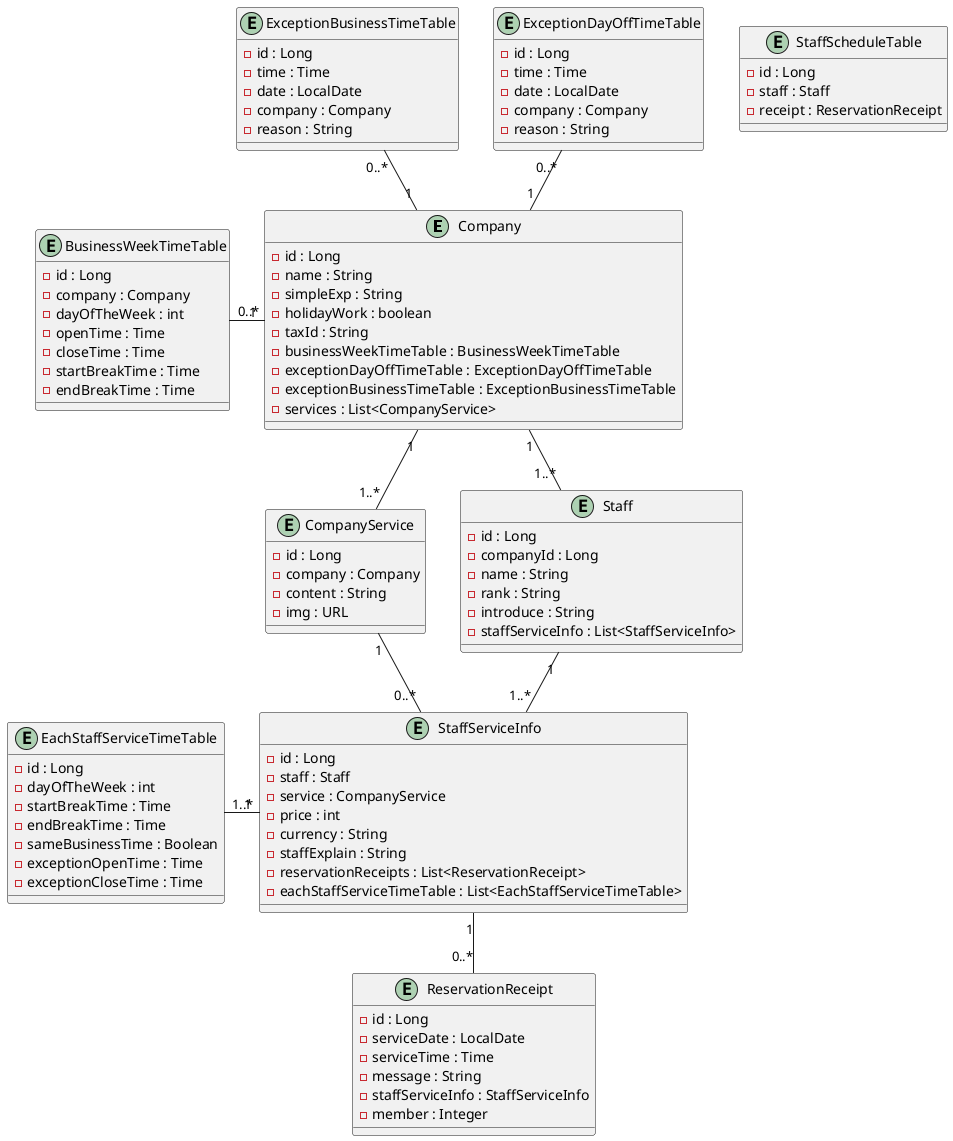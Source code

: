 @startuml
entity Company {
    - id : Long
    - name : String
    - simpleExp : String
    - holidayWork : boolean
    - taxId : String
    - businessWeekTimeTable : BusinessWeekTimeTable
    - exceptionDayOffTimeTable : ExceptionDayOffTimeTable
    - exceptionBusinessTimeTable : ExceptionBusinessTimeTable
    - services : List<CompanyService>
}
entity CompanyService {
    - id : Long
    - company : Company
    - content : String
    - img : URL
}

entity Staff {
    - id : Long
    - companyId : Long
    - name : String
    - rank : String
    - introduce : String
    - staffServiceInfo : List<StaffServiceInfo>
}

entity BusinessWeekTimeTable {
    - id : Long
    - company : Company
    - dayOfTheWeek : int
    - openTime : Time
    - closeTime : Time
    - startBreakTime : Time
    - endBreakTime : Time
}

entity ExceptionDayOffTimeTable {
    - id : Long
    - time : Time
    - date : LocalDate
    - company : Company
    - reason : String
}

entity ExceptionBusinessTimeTable {
    - id : Long
    - time : Time
    - date : LocalDate
    - company : Company
    - reason : String
}

entity StaffServiceInfo {
    - id : Long
    - staff : Staff
    - service : CompanyService
    - price : int
    - currency : String
    - staffExplain : String
    - reservationReceipts : List<ReservationReceipt>
    - eachStaffServiceTimeTable : List<EachStaffServiceTimeTable>
}

entity EachStaffServiceTimeTable {
    - id : Long
    - dayOfTheWeek : int
    - startBreakTime : Time
    - endBreakTime : Time
    - sameBusinessTime : Boolean
    - exceptionOpenTime : Time
    - exceptionCloseTime : Time
}

entity ReservationReceipt {
    - id : Long
    - serviceDate : LocalDate
    - serviceTime : Time
    - message : String
    - staffServiceInfo : StaffServiceInfo
    - member : Integer
}

entity StaffScheduleTable {
    - id : Long
    - staff : Staff
    - receipt : ReservationReceipt
}

CompanyService "1" -- "0..*" StaffServiceInfo
StaffServiceInfo "1" -- "0..*" ReservationReceipt
Staff "1" -- "1..*" StaffServiceInfo

Company "1" -left- "0..*" BusinessWeekTimeTable
Company "1" -up- "0..*" ExceptionDayOffTimeTable
Company "1" -up- "0..*" ExceptionBusinessTimeTable
Company "1" -- "1..*" Staff
Company "1" -- "1..*" CompanyService

StaffServiceInfo "1" -left- "1..*" EachStaffServiceTimeTable
@enduml